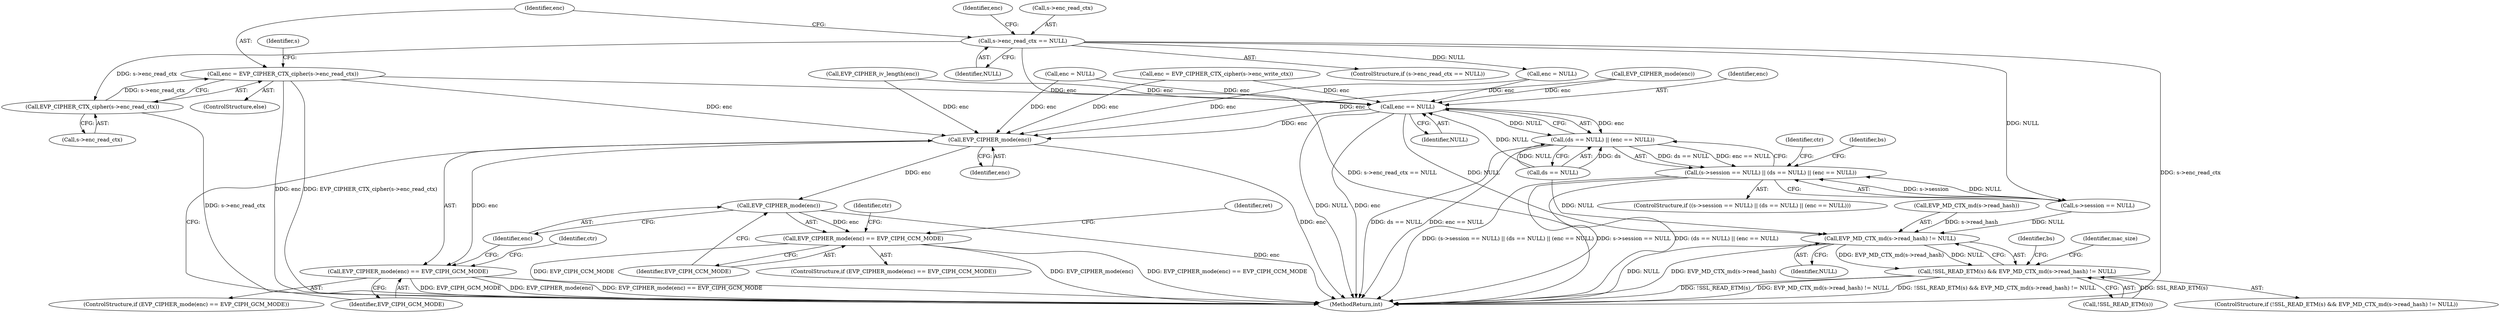 digraph "0_openssl_4ad93618d26a3ea23d36ad5498ff4f59eff3a4d2_2@pointer" {
"1000284" [label="(Call,enc = EVP_CIPHER_CTX_cipher(s->enc_read_ctx))"];
"1000286" [label="(Call,EVP_CIPHER_CTX_cipher(s->enc_read_ctx))"];
"1000275" [label="(Call,s->enc_read_ctx == NULL)"];
"1000301" [label="(Call,enc == NULL)"];
"1000297" [label="(Call,(ds == NULL) || (enc == NULL))"];
"1000291" [label="(Call,(s->session == NULL) || (ds == NULL) || (enc == NULL))"];
"1000772" [label="(Call,EVP_CIPHER_mode(enc))"];
"1000771" [label="(Call,EVP_CIPHER_mode(enc) == EVP_CIPH_GCM_MODE)"];
"1000810" [label="(Call,EVP_CIPHER_mode(enc))"];
"1000809" [label="(Call,EVP_CIPHER_mode(enc) == EVP_CIPH_CCM_MODE)"];
"1000853" [label="(Call,EVP_MD_CTX_md(s->read_hash) != NULL)"];
"1000849" [label="(Call,!SSL_READ_ETM(s) && EVP_MD_CTX_md(s->read_hash) != NULL)"];
"1000298" [label="(Call,ds == NULL)"];
"1000774" [label="(Identifier,EVP_CIPH_GCM_MODE)"];
"1000849" [label="(Call,!SSL_READ_ETM(s) && EVP_MD_CTX_md(s->read_hash) != NULL)"];
"1000292" [label="(Call,s->session == NULL)"];
"1000286" [label="(Call,EVP_CIPHER_CTX_cipher(s->enc_read_ctx))"];
"1000850" [label="(Call,!SSL_READ_ETM(s))"];
"1000279" [label="(Identifier,NULL)"];
"1000303" [label="(Identifier,NULL)"];
"1000274" [label="(ControlStructure,if (s->enc_read_ctx == NULL))"];
"1000809" [label="(Call,EVP_CIPHER_mode(enc) == EVP_CIPH_CCM_MODE)"];
"1000285" [label="(Identifier,enc)"];
"1000848" [label="(ControlStructure,if (!SSL_READ_ETM(s) && EVP_MD_CTX_md(s->read_hash) != NULL))"];
"1000853" [label="(Call,EVP_MD_CTX_md(s->read_hash) != NULL)"];
"1000290" [label="(ControlStructure,if ((s->session == NULL) || (ds == NULL) || (enc == NULL)))"];
"1000283" [label="(ControlStructure,else)"];
"1000778" [label="(Identifier,ctr)"];
"1000868" [label="(Identifier,bs)"];
"1000770" [label="(ControlStructure,if (EVP_CIPHER_mode(enc) == EVP_CIPH_GCM_MODE))"];
"1000773" [label="(Identifier,enc)"];
"1000846" [label="(Identifier,ret)"];
"1000275" [label="(Call,s->enc_read_ctx == NULL)"];
"1000297" [label="(Call,(ds == NULL) || (enc == NULL))"];
"1000810" [label="(Call,EVP_CIPHER_mode(enc))"];
"1000307" [label="(Identifier,ctr)"];
"1000281" [label="(Identifier,enc)"];
"1000187" [label="(Call,EVP_CIPHER_mode(enc))"];
"1000808" [label="(ControlStructure,if (EVP_CIPHER_mode(enc) == EVP_CIPH_CCM_MODE))"];
"1000276" [label="(Call,s->enc_read_ctx)"];
"1000816" [label="(Identifier,ctr)"];
"1000287" [label="(Call,s->enc_read_ctx)"];
"1000860" [label="(Identifier,mac_size)"];
"1000934" [label="(MethodReturn,int)"];
"1000301" [label="(Call,enc == NULL)"];
"1000302" [label="(Identifier,enc)"];
"1000858" [label="(Identifier,NULL)"];
"1000291" [label="(Call,(s->session == NULL) || (ds == NULL) || (enc == NULL))"];
"1000170" [label="(Call,enc = NULL)"];
"1000176" [label="(Call,enc = EVP_CIPHER_CTX_cipher(s->enc_write_ctx))"];
"1000192" [label="(Call,EVP_CIPHER_iv_length(enc))"];
"1000771" [label="(Call,EVP_CIPHER_mode(enc) == EVP_CIPH_GCM_MODE)"];
"1000812" [label="(Identifier,EVP_CIPH_CCM_MODE)"];
"1000811" [label="(Identifier,enc)"];
"1000280" [label="(Call,enc = NULL)"];
"1000772" [label="(Call,EVP_CIPHER_mode(enc))"];
"1000854" [label="(Call,EVP_MD_CTX_md(s->read_hash))"];
"1000294" [label="(Identifier,s)"];
"1000284" [label="(Call,enc = EVP_CIPHER_CTX_cipher(s->enc_read_ctx))"];
"1000348" [label="(Identifier,bs)"];
"1000284" -> "1000283"  [label="AST: "];
"1000284" -> "1000286"  [label="CFG: "];
"1000285" -> "1000284"  [label="AST: "];
"1000286" -> "1000284"  [label="AST: "];
"1000294" -> "1000284"  [label="CFG: "];
"1000284" -> "1000934"  [label="DDG: EVP_CIPHER_CTX_cipher(s->enc_read_ctx)"];
"1000284" -> "1000934"  [label="DDG: enc"];
"1000286" -> "1000284"  [label="DDG: s->enc_read_ctx"];
"1000284" -> "1000301"  [label="DDG: enc"];
"1000284" -> "1000772"  [label="DDG: enc"];
"1000286" -> "1000287"  [label="CFG: "];
"1000287" -> "1000286"  [label="AST: "];
"1000286" -> "1000934"  [label="DDG: s->enc_read_ctx"];
"1000275" -> "1000286"  [label="DDG: s->enc_read_ctx"];
"1000275" -> "1000274"  [label="AST: "];
"1000275" -> "1000279"  [label="CFG: "];
"1000276" -> "1000275"  [label="AST: "];
"1000279" -> "1000275"  [label="AST: "];
"1000281" -> "1000275"  [label="CFG: "];
"1000285" -> "1000275"  [label="CFG: "];
"1000275" -> "1000934"  [label="DDG: s->enc_read_ctx == NULL"];
"1000275" -> "1000934"  [label="DDG: s->enc_read_ctx"];
"1000275" -> "1000280"  [label="DDG: NULL"];
"1000275" -> "1000292"  [label="DDG: NULL"];
"1000301" -> "1000297"  [label="AST: "];
"1000301" -> "1000303"  [label="CFG: "];
"1000302" -> "1000301"  [label="AST: "];
"1000303" -> "1000301"  [label="AST: "];
"1000297" -> "1000301"  [label="CFG: "];
"1000301" -> "1000934"  [label="DDG: NULL"];
"1000301" -> "1000934"  [label="DDG: enc"];
"1000301" -> "1000297"  [label="DDG: enc"];
"1000301" -> "1000297"  [label="DDG: NULL"];
"1000187" -> "1000301"  [label="DDG: enc"];
"1000170" -> "1000301"  [label="DDG: enc"];
"1000176" -> "1000301"  [label="DDG: enc"];
"1000192" -> "1000301"  [label="DDG: enc"];
"1000280" -> "1000301"  [label="DDG: enc"];
"1000298" -> "1000301"  [label="DDG: NULL"];
"1000301" -> "1000772"  [label="DDG: enc"];
"1000301" -> "1000853"  [label="DDG: NULL"];
"1000297" -> "1000291"  [label="AST: "];
"1000297" -> "1000298"  [label="CFG: "];
"1000298" -> "1000297"  [label="AST: "];
"1000291" -> "1000297"  [label="CFG: "];
"1000297" -> "1000934"  [label="DDG: ds == NULL"];
"1000297" -> "1000934"  [label="DDG: enc == NULL"];
"1000297" -> "1000291"  [label="DDG: ds == NULL"];
"1000297" -> "1000291"  [label="DDG: enc == NULL"];
"1000298" -> "1000297"  [label="DDG: ds"];
"1000298" -> "1000297"  [label="DDG: NULL"];
"1000291" -> "1000290"  [label="AST: "];
"1000291" -> "1000292"  [label="CFG: "];
"1000292" -> "1000291"  [label="AST: "];
"1000307" -> "1000291"  [label="CFG: "];
"1000348" -> "1000291"  [label="CFG: "];
"1000291" -> "1000934"  [label="DDG: (s->session == NULL) || (ds == NULL) || (enc == NULL)"];
"1000291" -> "1000934"  [label="DDG: s->session == NULL"];
"1000291" -> "1000934"  [label="DDG: (ds == NULL) || (enc == NULL)"];
"1000292" -> "1000291"  [label="DDG: s->session"];
"1000292" -> "1000291"  [label="DDG: NULL"];
"1000772" -> "1000771"  [label="AST: "];
"1000772" -> "1000773"  [label="CFG: "];
"1000773" -> "1000772"  [label="AST: "];
"1000774" -> "1000772"  [label="CFG: "];
"1000772" -> "1000934"  [label="DDG: enc"];
"1000772" -> "1000771"  [label="DDG: enc"];
"1000187" -> "1000772"  [label="DDG: enc"];
"1000170" -> "1000772"  [label="DDG: enc"];
"1000176" -> "1000772"  [label="DDG: enc"];
"1000192" -> "1000772"  [label="DDG: enc"];
"1000280" -> "1000772"  [label="DDG: enc"];
"1000772" -> "1000810"  [label="DDG: enc"];
"1000771" -> "1000770"  [label="AST: "];
"1000771" -> "1000774"  [label="CFG: "];
"1000774" -> "1000771"  [label="AST: "];
"1000778" -> "1000771"  [label="CFG: "];
"1000811" -> "1000771"  [label="CFG: "];
"1000771" -> "1000934"  [label="DDG: EVP_CIPH_GCM_MODE"];
"1000771" -> "1000934"  [label="DDG: EVP_CIPHER_mode(enc)"];
"1000771" -> "1000934"  [label="DDG: EVP_CIPHER_mode(enc) == EVP_CIPH_GCM_MODE"];
"1000810" -> "1000809"  [label="AST: "];
"1000810" -> "1000811"  [label="CFG: "];
"1000811" -> "1000810"  [label="AST: "];
"1000812" -> "1000810"  [label="CFG: "];
"1000810" -> "1000934"  [label="DDG: enc"];
"1000810" -> "1000809"  [label="DDG: enc"];
"1000809" -> "1000808"  [label="AST: "];
"1000809" -> "1000812"  [label="CFG: "];
"1000812" -> "1000809"  [label="AST: "];
"1000816" -> "1000809"  [label="CFG: "];
"1000846" -> "1000809"  [label="CFG: "];
"1000809" -> "1000934"  [label="DDG: EVP_CIPHER_mode(enc)"];
"1000809" -> "1000934"  [label="DDG: EVP_CIPHER_mode(enc) == EVP_CIPH_CCM_MODE"];
"1000809" -> "1000934"  [label="DDG: EVP_CIPH_CCM_MODE"];
"1000853" -> "1000849"  [label="AST: "];
"1000853" -> "1000858"  [label="CFG: "];
"1000854" -> "1000853"  [label="AST: "];
"1000858" -> "1000853"  [label="AST: "];
"1000849" -> "1000853"  [label="CFG: "];
"1000853" -> "1000934"  [label="DDG: NULL"];
"1000853" -> "1000934"  [label="DDG: EVP_MD_CTX_md(s->read_hash)"];
"1000853" -> "1000849"  [label="DDG: EVP_MD_CTX_md(s->read_hash)"];
"1000853" -> "1000849"  [label="DDG: NULL"];
"1000854" -> "1000853"  [label="DDG: s->read_hash"];
"1000292" -> "1000853"  [label="DDG: NULL"];
"1000298" -> "1000853"  [label="DDG: NULL"];
"1000849" -> "1000848"  [label="AST: "];
"1000849" -> "1000850"  [label="CFG: "];
"1000850" -> "1000849"  [label="AST: "];
"1000860" -> "1000849"  [label="CFG: "];
"1000868" -> "1000849"  [label="CFG: "];
"1000849" -> "1000934"  [label="DDG: !SSL_READ_ETM(s) && EVP_MD_CTX_md(s->read_hash) != NULL"];
"1000849" -> "1000934"  [label="DDG: !SSL_READ_ETM(s)"];
"1000849" -> "1000934"  [label="DDG: EVP_MD_CTX_md(s->read_hash) != NULL"];
"1000850" -> "1000849"  [label="DDG: SSL_READ_ETM(s)"];
}
